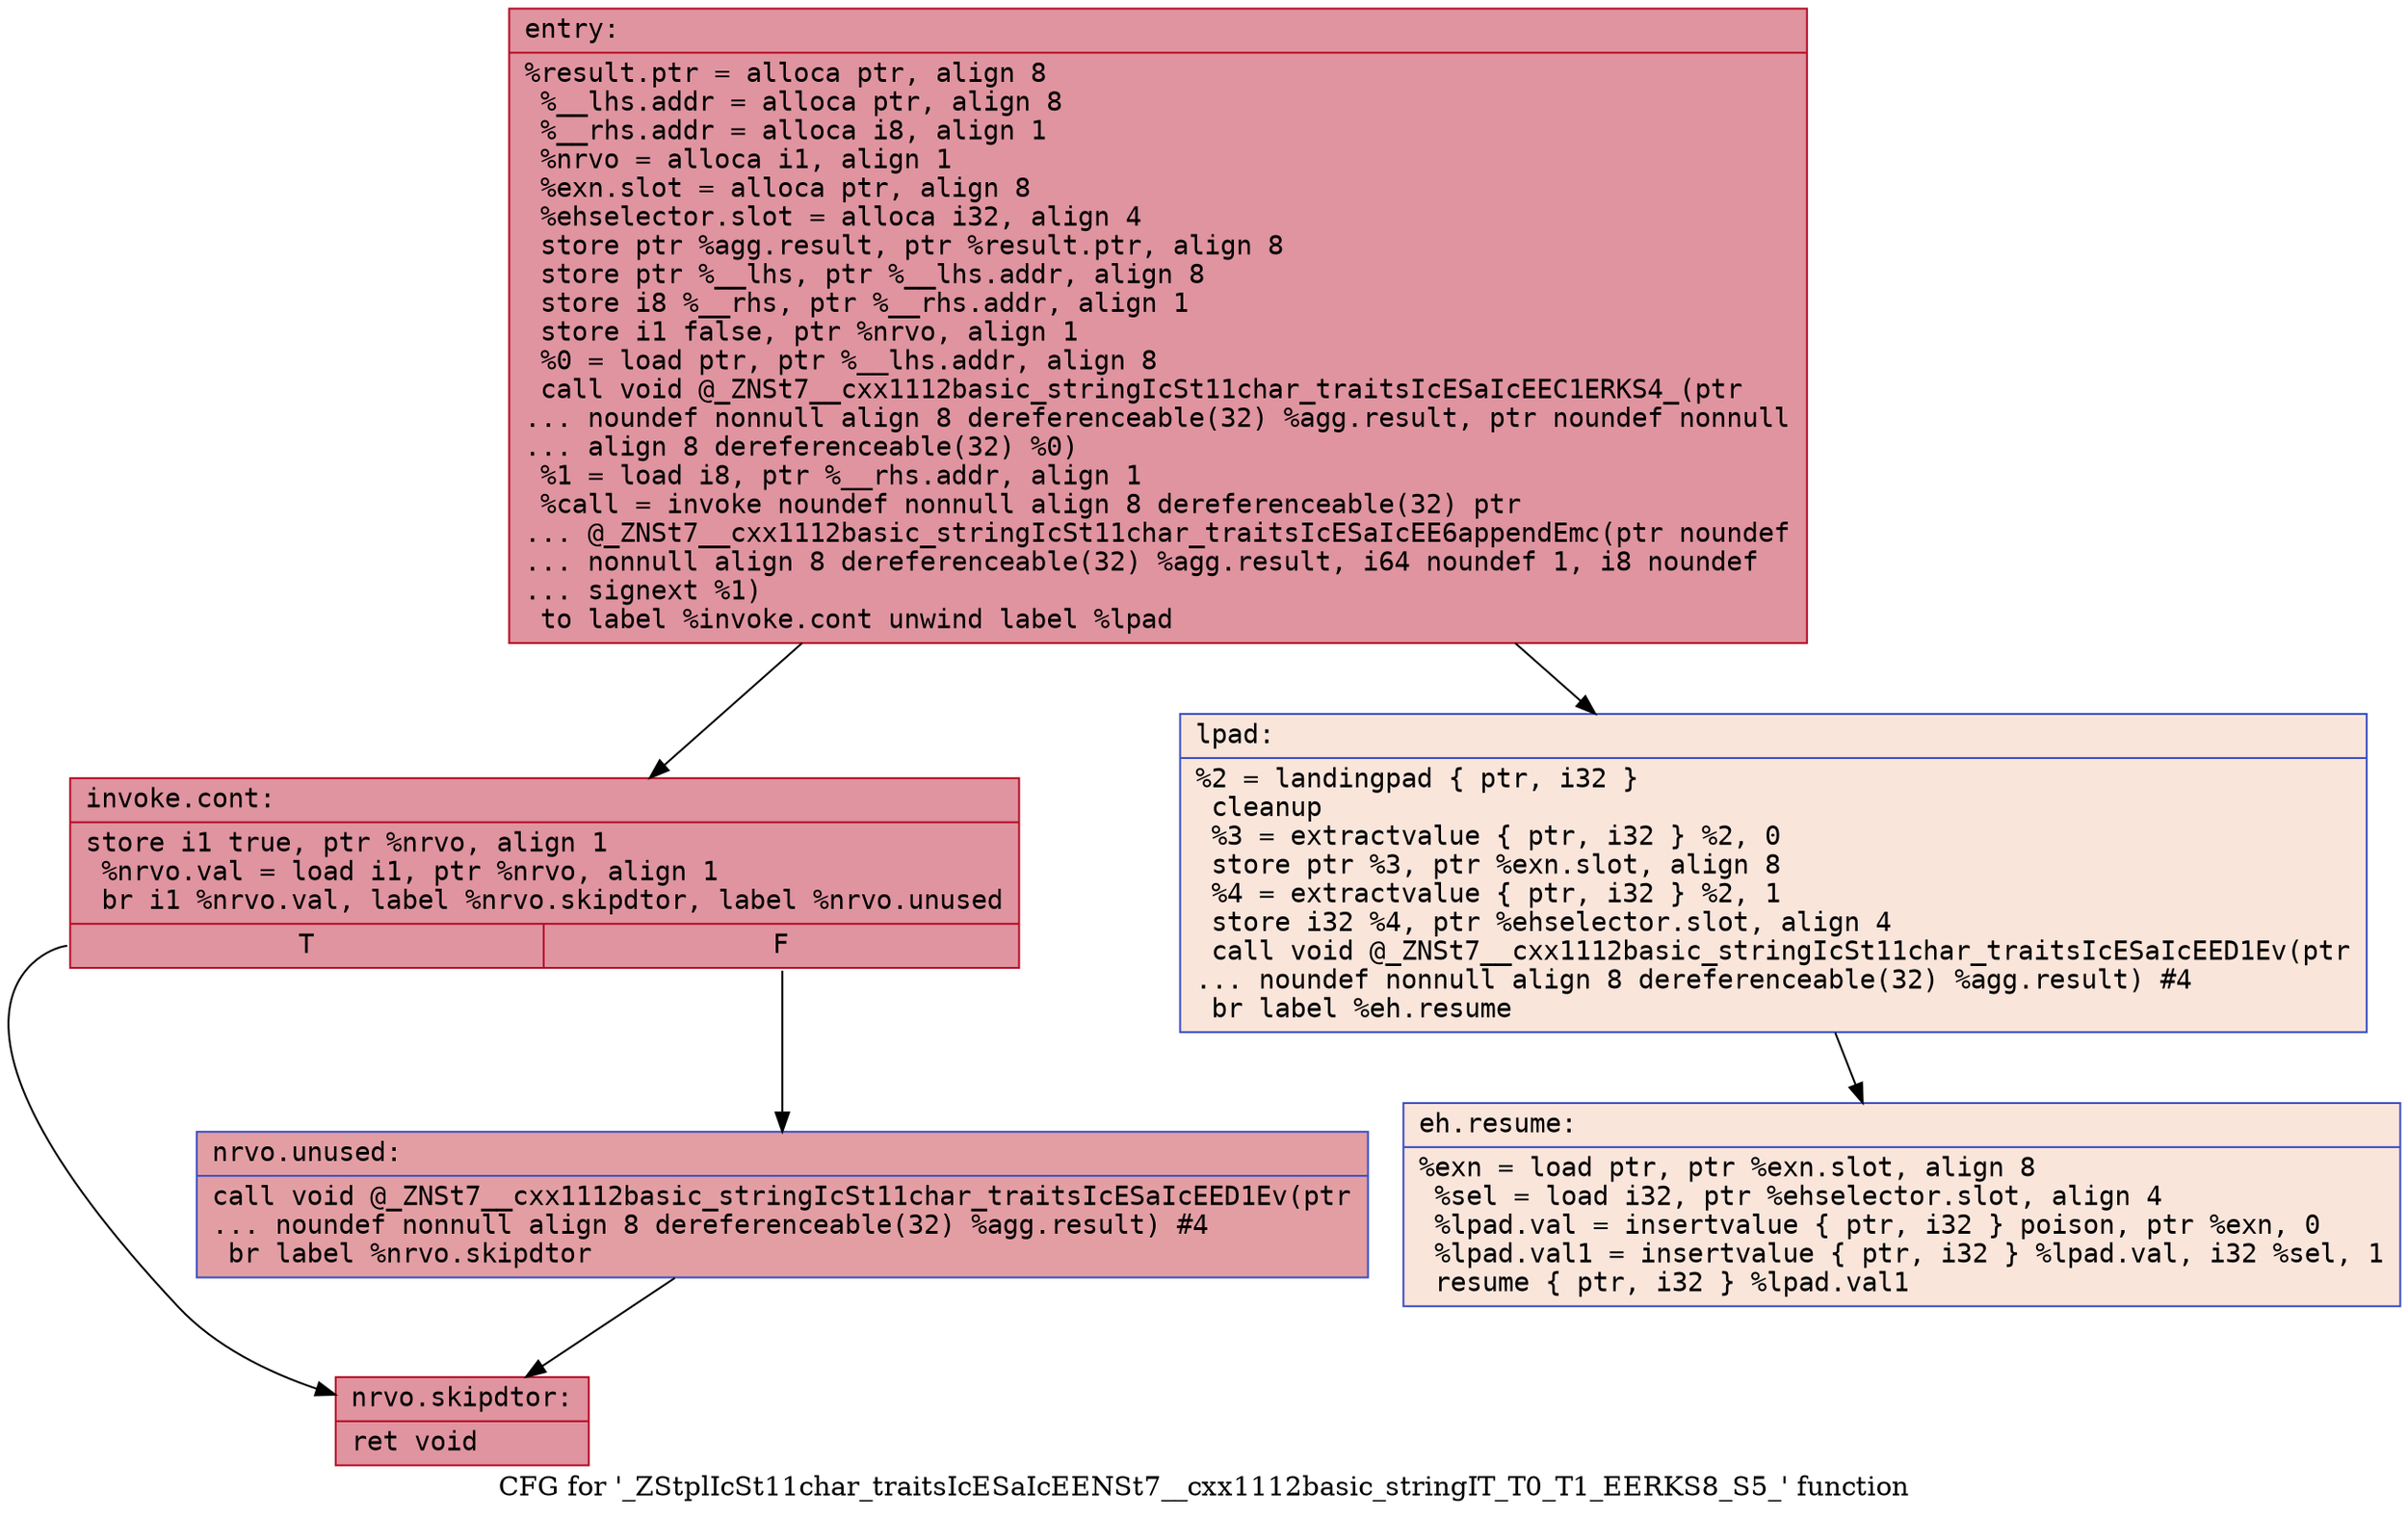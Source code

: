 digraph "CFG for '_ZStplIcSt11char_traitsIcESaIcEENSt7__cxx1112basic_stringIT_T0_T1_EERKS8_S5_' function" {
	label="CFG for '_ZStplIcSt11char_traitsIcESaIcEENSt7__cxx1112basic_stringIT_T0_T1_EERKS8_S5_' function";

	Node0x5651cd7a76a0 [shape=record,color="#b70d28ff", style=filled, fillcolor="#b70d2870" fontname="Courier",label="{entry:\l|  %result.ptr = alloca ptr, align 8\l  %__lhs.addr = alloca ptr, align 8\l  %__rhs.addr = alloca i8, align 1\l  %nrvo = alloca i1, align 1\l  %exn.slot = alloca ptr, align 8\l  %ehselector.slot = alloca i32, align 4\l  store ptr %agg.result, ptr %result.ptr, align 8\l  store ptr %__lhs, ptr %__lhs.addr, align 8\l  store i8 %__rhs, ptr %__rhs.addr, align 1\l  store i1 false, ptr %nrvo, align 1\l  %0 = load ptr, ptr %__lhs.addr, align 8\l  call void @_ZNSt7__cxx1112basic_stringIcSt11char_traitsIcESaIcEEC1ERKS4_(ptr\l... noundef nonnull align 8 dereferenceable(32) %agg.result, ptr noundef nonnull\l... align 8 dereferenceable(32) %0)\l  %1 = load i8, ptr %__rhs.addr, align 1\l  %call = invoke noundef nonnull align 8 dereferenceable(32) ptr\l... @_ZNSt7__cxx1112basic_stringIcSt11char_traitsIcESaIcEE6appendEmc(ptr noundef\l... nonnull align 8 dereferenceable(32) %agg.result, i64 noundef 1, i8 noundef\l... signext %1)\l          to label %invoke.cont unwind label %lpad\l}"];
	Node0x5651cd7a76a0 -> Node0x5651cd7a7f70[tooltip="entry -> invoke.cont\nProbability 100.00%" ];
	Node0x5651cd7a76a0 -> Node0x5651cd7a7ff0[tooltip="entry -> lpad\nProbability 0.00%" ];
	Node0x5651cd7a7f70 [shape=record,color="#b70d28ff", style=filled, fillcolor="#b70d2870" fontname="Courier",label="{invoke.cont:\l|  store i1 true, ptr %nrvo, align 1\l  %nrvo.val = load i1, ptr %nrvo, align 1\l  br i1 %nrvo.val, label %nrvo.skipdtor, label %nrvo.unused\l|{<s0>T|<s1>F}}"];
	Node0x5651cd7a7f70:s0 -> Node0x5651cd7a7d50[tooltip="invoke.cont -> nrvo.skipdtor\nProbability 50.00%" ];
	Node0x5651cd7a7f70:s1 -> Node0x5651cd7a85c0[tooltip="invoke.cont -> nrvo.unused\nProbability 50.00%" ];
	Node0x5651cd7a7ff0 [shape=record,color="#3d50c3ff", style=filled, fillcolor="#f4c5ad70" fontname="Courier",label="{lpad:\l|  %2 = landingpad \{ ptr, i32 \}\l          cleanup\l  %3 = extractvalue \{ ptr, i32 \} %2, 0\l  store ptr %3, ptr %exn.slot, align 8\l  %4 = extractvalue \{ ptr, i32 \} %2, 1\l  store i32 %4, ptr %ehselector.slot, align 4\l  call void @_ZNSt7__cxx1112basic_stringIcSt11char_traitsIcESaIcEED1Ev(ptr\l... noundef nonnull align 8 dereferenceable(32) %agg.result) #4\l  br label %eh.resume\l}"];
	Node0x5651cd7a7ff0 -> Node0x5651cd7a8980[tooltip="lpad -> eh.resume\nProbability 100.00%" ];
	Node0x5651cd7a85c0 [shape=record,color="#3d50c3ff", style=filled, fillcolor="#be242e70" fontname="Courier",label="{nrvo.unused:\l|  call void @_ZNSt7__cxx1112basic_stringIcSt11char_traitsIcESaIcEED1Ev(ptr\l... noundef nonnull align 8 dereferenceable(32) %agg.result) #4\l  br label %nrvo.skipdtor\l}"];
	Node0x5651cd7a85c0 -> Node0x5651cd7a7d50[tooltip="nrvo.unused -> nrvo.skipdtor\nProbability 100.00%" ];
	Node0x5651cd7a7d50 [shape=record,color="#b70d28ff", style=filled, fillcolor="#b70d2870" fontname="Courier",label="{nrvo.skipdtor:\l|  ret void\l}"];
	Node0x5651cd7a8980 [shape=record,color="#3d50c3ff", style=filled, fillcolor="#f4c5ad70" fontname="Courier",label="{eh.resume:\l|  %exn = load ptr, ptr %exn.slot, align 8\l  %sel = load i32, ptr %ehselector.slot, align 4\l  %lpad.val = insertvalue \{ ptr, i32 \} poison, ptr %exn, 0\l  %lpad.val1 = insertvalue \{ ptr, i32 \} %lpad.val, i32 %sel, 1\l  resume \{ ptr, i32 \} %lpad.val1\l}"];
}
